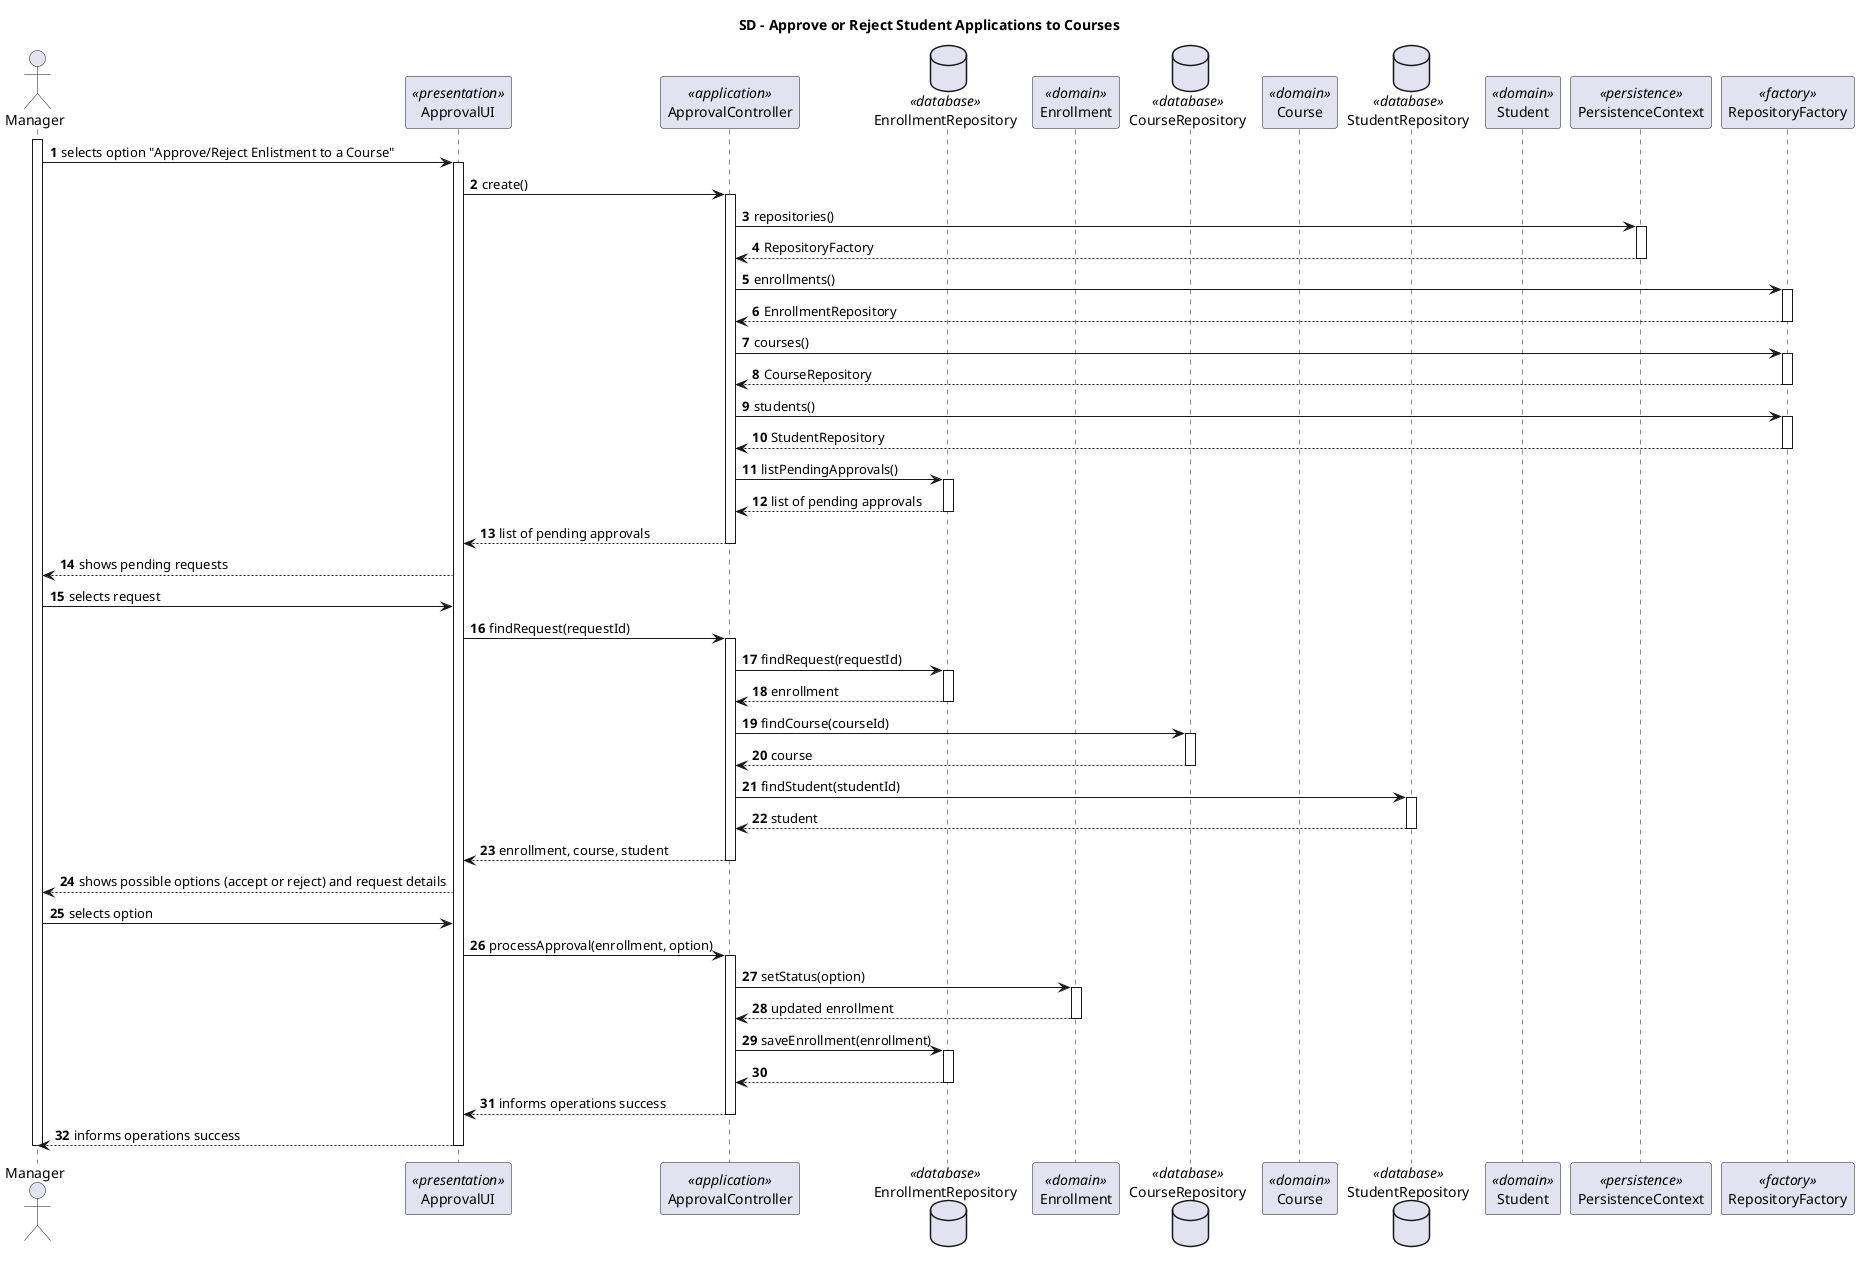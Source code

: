 @startuml
autonumber
title SD - Approve or Reject Student Applications to Courses

actor Manager as MG
participant ApprovalUI as UI <<presentation>>
participant ApprovalController as CTRL <<application>>
database EnrollmentRepository as repoEnrollment <<database>>
participant Enrollment as enrollment <<domain>>
database CourseRepository as repoCourse <<database>>
participant Course as course <<domain>>
database StudentRepository as repoStudent <<database>>
participant Student as student <<domain>>
participant PersistenceContext as Context <<persistence>>
participant RepositoryFactory as Factory <<factory>>

activate MG
MG -> UI: selects option "Approve/Reject Enlistment to a Course"
activate UI
UI -> CTRL: create()
activate CTRL
CTRL -> Context: repositories()
activate Context
Context --> CTRL: RepositoryFactory
deactivate Context
CTRL -> Factory: enrollments()
activate Factory
Factory --> CTRL: EnrollmentRepository
deactivate Factory
CTRL -> Factory: courses()
activate Factory
Factory --> CTRL: CourseRepository
deactivate Factory
CTRL -> Factory: students()
activate Factory
Factory --> CTRL: StudentRepository
deactivate Factory
CTRL -> repoEnrollment: listPendingApprovals()
activate repoEnrollment
repoEnrollment --> CTRL: list of pending approvals
deactivate repoEnrollment
CTRL --> UI: list of pending approvals
deactivate CTRL
UI --> MG: shows pending requests

MG -> UI: selects request
UI -> CTRL: findRequest(requestId)
activate CTRL
CTRL -> repoEnrollment: findRequest(requestId)
activate repoEnrollment
repoEnrollment --> CTRL: enrollment
deactivate repoEnrollment
CTRL -> repoCourse: findCourse(courseId)
activate repoCourse
repoCourse --> CTRL: course
deactivate repoCourse
CTRL -> repoStudent: findStudent(studentId)
activate repoStudent
repoStudent --> CTRL: student
deactivate repoStudent
CTRL --> UI: enrollment, course, student
deactivate CTRL
UI --> MG: shows possible options (accept or reject) and request details
MG -> UI: selects option
UI -> CTRL: processApproval(enrollment, option)
activate CTRL
CTRL -> enrollment: setStatus(option)
activate enrollment
enrollment --> CTRL: updated enrollment
deactivate enrollment
CTRL -> repoEnrollment: saveEnrollment(enrollment)
activate repoEnrollment
repoEnrollment --> CTRL
deactivate repoEnrollment

CTRL --> UI: informs operations success
deactivate CTRL
UI --> MG: informs operations success
deactivate UI
deactivate MG
@enduml